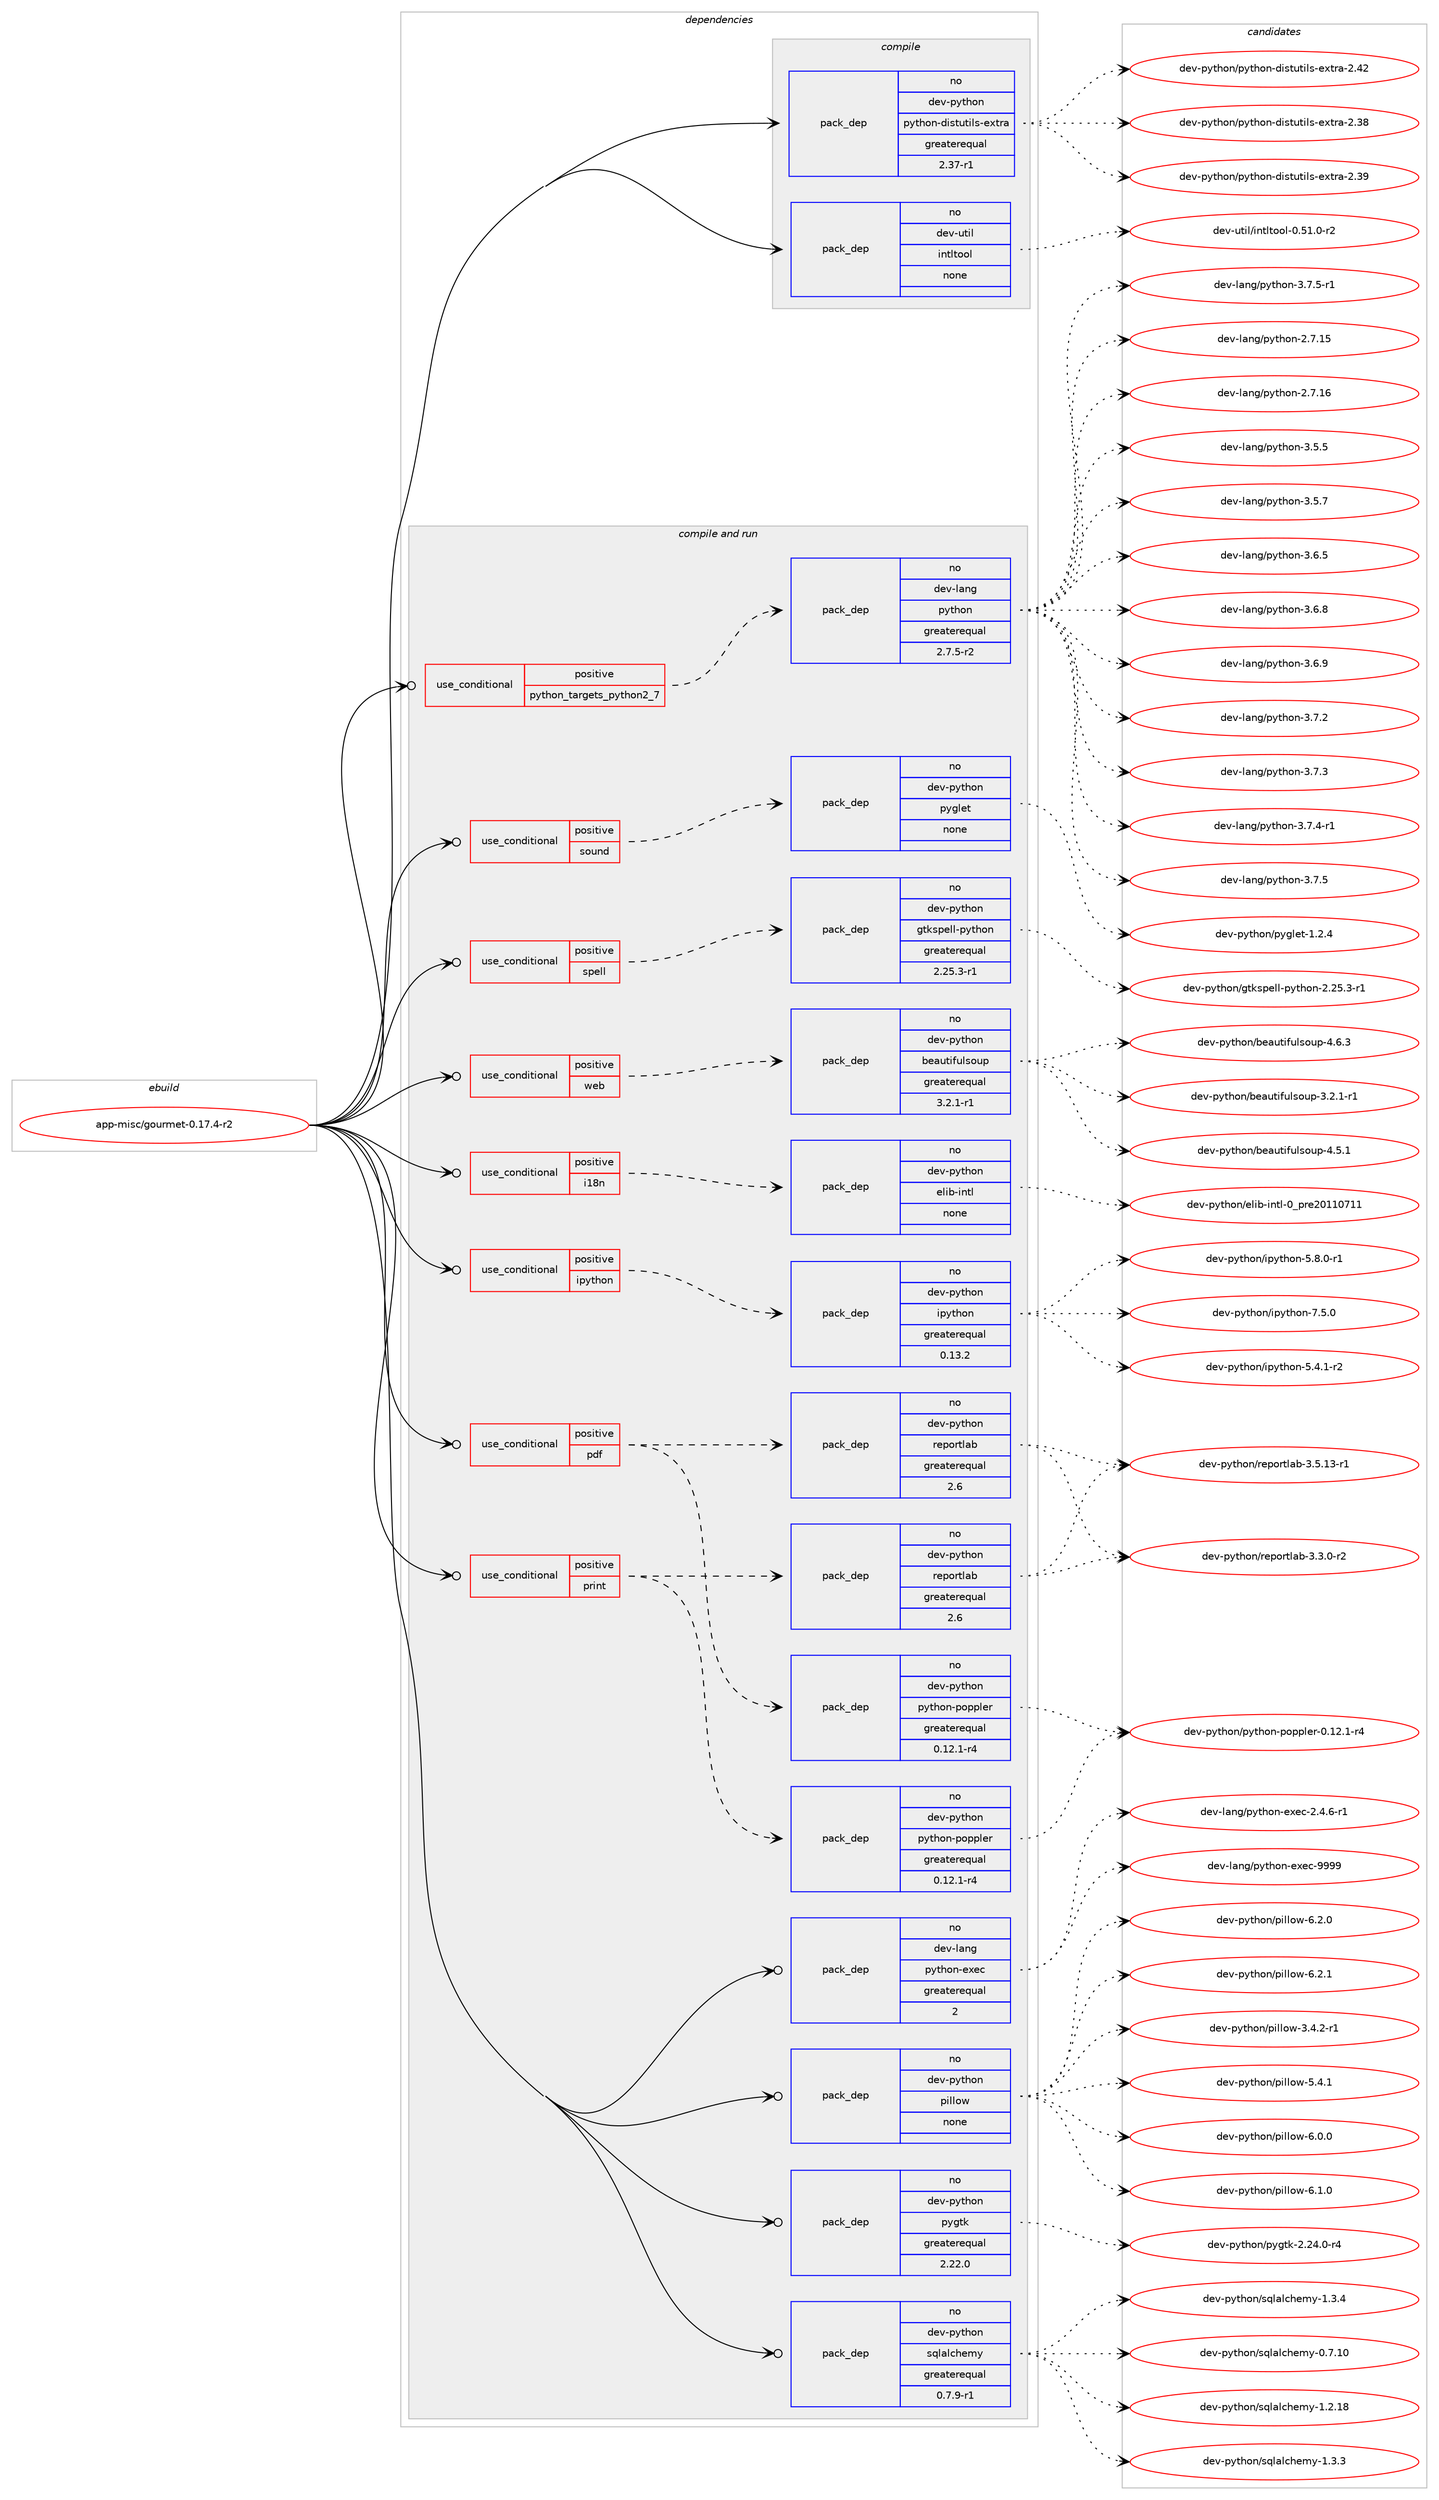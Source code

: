 digraph prolog {

# *************
# Graph options
# *************

newrank=true;
concentrate=true;
compound=true;
graph [rankdir=LR,fontname=Helvetica,fontsize=10,ranksep=1.5];#, ranksep=2.5, nodesep=0.2];
edge  [arrowhead=vee];
node  [fontname=Helvetica,fontsize=10];

# **********
# The ebuild
# **********

subgraph cluster_leftcol {
color=gray;
rank=same;
label=<<i>ebuild</i>>;
id [label="app-misc/gourmet-0.17.4-r2", color=red, width=4, href="../app-misc/gourmet-0.17.4-r2.svg"];
}

# ****************
# The dependencies
# ****************

subgraph cluster_midcol {
color=gray;
label=<<i>dependencies</i>>;
subgraph cluster_compile {
fillcolor="#eeeeee";
style=filled;
label=<<i>compile</i>>;
subgraph pack370584 {
dependency498639 [label=<<TABLE BORDER="0" CELLBORDER="1" CELLSPACING="0" CELLPADDING="4" WIDTH="220"><TR><TD ROWSPAN="6" CELLPADDING="30">pack_dep</TD></TR><TR><TD WIDTH="110">no</TD></TR><TR><TD>dev-python</TD></TR><TR><TD>python-distutils-extra</TD></TR><TR><TD>greaterequal</TD></TR><TR><TD>2.37-r1</TD></TR></TABLE>>, shape=none, color=blue];
}
id:e -> dependency498639:w [weight=20,style="solid",arrowhead="vee"];
subgraph pack370585 {
dependency498640 [label=<<TABLE BORDER="0" CELLBORDER="1" CELLSPACING="0" CELLPADDING="4" WIDTH="220"><TR><TD ROWSPAN="6" CELLPADDING="30">pack_dep</TD></TR><TR><TD WIDTH="110">no</TD></TR><TR><TD>dev-util</TD></TR><TR><TD>intltool</TD></TR><TR><TD>none</TD></TR><TR><TD></TD></TR></TABLE>>, shape=none, color=blue];
}
id:e -> dependency498640:w [weight=20,style="solid",arrowhead="vee"];
}
subgraph cluster_compileandrun {
fillcolor="#eeeeee";
style=filled;
label=<<i>compile and run</i>>;
subgraph cond119052 {
dependency498641 [label=<<TABLE BORDER="0" CELLBORDER="1" CELLSPACING="0" CELLPADDING="4"><TR><TD ROWSPAN="3" CELLPADDING="10">use_conditional</TD></TR><TR><TD>positive</TD></TR><TR><TD>i18n</TD></TR></TABLE>>, shape=none, color=red];
subgraph pack370586 {
dependency498642 [label=<<TABLE BORDER="0" CELLBORDER="1" CELLSPACING="0" CELLPADDING="4" WIDTH="220"><TR><TD ROWSPAN="6" CELLPADDING="30">pack_dep</TD></TR><TR><TD WIDTH="110">no</TD></TR><TR><TD>dev-python</TD></TR><TR><TD>elib-intl</TD></TR><TR><TD>none</TD></TR><TR><TD></TD></TR></TABLE>>, shape=none, color=blue];
}
dependency498641:e -> dependency498642:w [weight=20,style="dashed",arrowhead="vee"];
}
id:e -> dependency498641:w [weight=20,style="solid",arrowhead="odotvee"];
subgraph cond119053 {
dependency498643 [label=<<TABLE BORDER="0" CELLBORDER="1" CELLSPACING="0" CELLPADDING="4"><TR><TD ROWSPAN="3" CELLPADDING="10">use_conditional</TD></TR><TR><TD>positive</TD></TR><TR><TD>ipython</TD></TR></TABLE>>, shape=none, color=red];
subgraph pack370587 {
dependency498644 [label=<<TABLE BORDER="0" CELLBORDER="1" CELLSPACING="0" CELLPADDING="4" WIDTH="220"><TR><TD ROWSPAN="6" CELLPADDING="30">pack_dep</TD></TR><TR><TD WIDTH="110">no</TD></TR><TR><TD>dev-python</TD></TR><TR><TD>ipython</TD></TR><TR><TD>greaterequal</TD></TR><TR><TD>0.13.2</TD></TR></TABLE>>, shape=none, color=blue];
}
dependency498643:e -> dependency498644:w [weight=20,style="dashed",arrowhead="vee"];
}
id:e -> dependency498643:w [weight=20,style="solid",arrowhead="odotvee"];
subgraph cond119054 {
dependency498645 [label=<<TABLE BORDER="0" CELLBORDER="1" CELLSPACING="0" CELLPADDING="4"><TR><TD ROWSPAN="3" CELLPADDING="10">use_conditional</TD></TR><TR><TD>positive</TD></TR><TR><TD>pdf</TD></TR></TABLE>>, shape=none, color=red];
subgraph pack370588 {
dependency498646 [label=<<TABLE BORDER="0" CELLBORDER="1" CELLSPACING="0" CELLPADDING="4" WIDTH="220"><TR><TD ROWSPAN="6" CELLPADDING="30">pack_dep</TD></TR><TR><TD WIDTH="110">no</TD></TR><TR><TD>dev-python</TD></TR><TR><TD>reportlab</TD></TR><TR><TD>greaterequal</TD></TR><TR><TD>2.6</TD></TR></TABLE>>, shape=none, color=blue];
}
dependency498645:e -> dependency498646:w [weight=20,style="dashed",arrowhead="vee"];
subgraph pack370589 {
dependency498647 [label=<<TABLE BORDER="0" CELLBORDER="1" CELLSPACING="0" CELLPADDING="4" WIDTH="220"><TR><TD ROWSPAN="6" CELLPADDING="30">pack_dep</TD></TR><TR><TD WIDTH="110">no</TD></TR><TR><TD>dev-python</TD></TR><TR><TD>python-poppler</TD></TR><TR><TD>greaterequal</TD></TR><TR><TD>0.12.1-r4</TD></TR></TABLE>>, shape=none, color=blue];
}
dependency498645:e -> dependency498647:w [weight=20,style="dashed",arrowhead="vee"];
}
id:e -> dependency498645:w [weight=20,style="solid",arrowhead="odotvee"];
subgraph cond119055 {
dependency498648 [label=<<TABLE BORDER="0" CELLBORDER="1" CELLSPACING="0" CELLPADDING="4"><TR><TD ROWSPAN="3" CELLPADDING="10">use_conditional</TD></TR><TR><TD>positive</TD></TR><TR><TD>print</TD></TR></TABLE>>, shape=none, color=red];
subgraph pack370590 {
dependency498649 [label=<<TABLE BORDER="0" CELLBORDER="1" CELLSPACING="0" CELLPADDING="4" WIDTH="220"><TR><TD ROWSPAN="6" CELLPADDING="30">pack_dep</TD></TR><TR><TD WIDTH="110">no</TD></TR><TR><TD>dev-python</TD></TR><TR><TD>reportlab</TD></TR><TR><TD>greaterequal</TD></TR><TR><TD>2.6</TD></TR></TABLE>>, shape=none, color=blue];
}
dependency498648:e -> dependency498649:w [weight=20,style="dashed",arrowhead="vee"];
subgraph pack370591 {
dependency498650 [label=<<TABLE BORDER="0" CELLBORDER="1" CELLSPACING="0" CELLPADDING="4" WIDTH="220"><TR><TD ROWSPAN="6" CELLPADDING="30">pack_dep</TD></TR><TR><TD WIDTH="110">no</TD></TR><TR><TD>dev-python</TD></TR><TR><TD>python-poppler</TD></TR><TR><TD>greaterequal</TD></TR><TR><TD>0.12.1-r4</TD></TR></TABLE>>, shape=none, color=blue];
}
dependency498648:e -> dependency498650:w [weight=20,style="dashed",arrowhead="vee"];
}
id:e -> dependency498648:w [weight=20,style="solid",arrowhead="odotvee"];
subgraph cond119056 {
dependency498651 [label=<<TABLE BORDER="0" CELLBORDER="1" CELLSPACING="0" CELLPADDING="4"><TR><TD ROWSPAN="3" CELLPADDING="10">use_conditional</TD></TR><TR><TD>positive</TD></TR><TR><TD>python_targets_python2_7</TD></TR></TABLE>>, shape=none, color=red];
subgraph pack370592 {
dependency498652 [label=<<TABLE BORDER="0" CELLBORDER="1" CELLSPACING="0" CELLPADDING="4" WIDTH="220"><TR><TD ROWSPAN="6" CELLPADDING="30">pack_dep</TD></TR><TR><TD WIDTH="110">no</TD></TR><TR><TD>dev-lang</TD></TR><TR><TD>python</TD></TR><TR><TD>greaterequal</TD></TR><TR><TD>2.7.5-r2</TD></TR></TABLE>>, shape=none, color=blue];
}
dependency498651:e -> dependency498652:w [weight=20,style="dashed",arrowhead="vee"];
}
id:e -> dependency498651:w [weight=20,style="solid",arrowhead="odotvee"];
subgraph cond119057 {
dependency498653 [label=<<TABLE BORDER="0" CELLBORDER="1" CELLSPACING="0" CELLPADDING="4"><TR><TD ROWSPAN="3" CELLPADDING="10">use_conditional</TD></TR><TR><TD>positive</TD></TR><TR><TD>sound</TD></TR></TABLE>>, shape=none, color=red];
subgraph pack370593 {
dependency498654 [label=<<TABLE BORDER="0" CELLBORDER="1" CELLSPACING="0" CELLPADDING="4" WIDTH="220"><TR><TD ROWSPAN="6" CELLPADDING="30">pack_dep</TD></TR><TR><TD WIDTH="110">no</TD></TR><TR><TD>dev-python</TD></TR><TR><TD>pyglet</TD></TR><TR><TD>none</TD></TR><TR><TD></TD></TR></TABLE>>, shape=none, color=blue];
}
dependency498653:e -> dependency498654:w [weight=20,style="dashed",arrowhead="vee"];
}
id:e -> dependency498653:w [weight=20,style="solid",arrowhead="odotvee"];
subgraph cond119058 {
dependency498655 [label=<<TABLE BORDER="0" CELLBORDER="1" CELLSPACING="0" CELLPADDING="4"><TR><TD ROWSPAN="3" CELLPADDING="10">use_conditional</TD></TR><TR><TD>positive</TD></TR><TR><TD>spell</TD></TR></TABLE>>, shape=none, color=red];
subgraph pack370594 {
dependency498656 [label=<<TABLE BORDER="0" CELLBORDER="1" CELLSPACING="0" CELLPADDING="4" WIDTH="220"><TR><TD ROWSPAN="6" CELLPADDING="30">pack_dep</TD></TR><TR><TD WIDTH="110">no</TD></TR><TR><TD>dev-python</TD></TR><TR><TD>gtkspell-python</TD></TR><TR><TD>greaterequal</TD></TR><TR><TD>2.25.3-r1</TD></TR></TABLE>>, shape=none, color=blue];
}
dependency498655:e -> dependency498656:w [weight=20,style="dashed",arrowhead="vee"];
}
id:e -> dependency498655:w [weight=20,style="solid",arrowhead="odotvee"];
subgraph cond119059 {
dependency498657 [label=<<TABLE BORDER="0" CELLBORDER="1" CELLSPACING="0" CELLPADDING="4"><TR><TD ROWSPAN="3" CELLPADDING="10">use_conditional</TD></TR><TR><TD>positive</TD></TR><TR><TD>web</TD></TR></TABLE>>, shape=none, color=red];
subgraph pack370595 {
dependency498658 [label=<<TABLE BORDER="0" CELLBORDER="1" CELLSPACING="0" CELLPADDING="4" WIDTH="220"><TR><TD ROWSPAN="6" CELLPADDING="30">pack_dep</TD></TR><TR><TD WIDTH="110">no</TD></TR><TR><TD>dev-python</TD></TR><TR><TD>beautifulsoup</TD></TR><TR><TD>greaterequal</TD></TR><TR><TD>3.2.1-r1</TD></TR></TABLE>>, shape=none, color=blue];
}
dependency498657:e -> dependency498658:w [weight=20,style="dashed",arrowhead="vee"];
}
id:e -> dependency498657:w [weight=20,style="solid",arrowhead="odotvee"];
subgraph pack370596 {
dependency498659 [label=<<TABLE BORDER="0" CELLBORDER="1" CELLSPACING="0" CELLPADDING="4" WIDTH="220"><TR><TD ROWSPAN="6" CELLPADDING="30">pack_dep</TD></TR><TR><TD WIDTH="110">no</TD></TR><TR><TD>dev-lang</TD></TR><TR><TD>python-exec</TD></TR><TR><TD>greaterequal</TD></TR><TR><TD>2</TD></TR></TABLE>>, shape=none, color=blue];
}
id:e -> dependency498659:w [weight=20,style="solid",arrowhead="odotvee"];
subgraph pack370597 {
dependency498660 [label=<<TABLE BORDER="0" CELLBORDER="1" CELLSPACING="0" CELLPADDING="4" WIDTH="220"><TR><TD ROWSPAN="6" CELLPADDING="30">pack_dep</TD></TR><TR><TD WIDTH="110">no</TD></TR><TR><TD>dev-python</TD></TR><TR><TD>pillow</TD></TR><TR><TD>none</TD></TR><TR><TD></TD></TR></TABLE>>, shape=none, color=blue];
}
id:e -> dependency498660:w [weight=20,style="solid",arrowhead="odotvee"];
subgraph pack370598 {
dependency498661 [label=<<TABLE BORDER="0" CELLBORDER="1" CELLSPACING="0" CELLPADDING="4" WIDTH="220"><TR><TD ROWSPAN="6" CELLPADDING="30">pack_dep</TD></TR><TR><TD WIDTH="110">no</TD></TR><TR><TD>dev-python</TD></TR><TR><TD>pygtk</TD></TR><TR><TD>greaterequal</TD></TR><TR><TD>2.22.0</TD></TR></TABLE>>, shape=none, color=blue];
}
id:e -> dependency498661:w [weight=20,style="solid",arrowhead="odotvee"];
subgraph pack370599 {
dependency498662 [label=<<TABLE BORDER="0" CELLBORDER="1" CELLSPACING="0" CELLPADDING="4" WIDTH="220"><TR><TD ROWSPAN="6" CELLPADDING="30">pack_dep</TD></TR><TR><TD WIDTH="110">no</TD></TR><TR><TD>dev-python</TD></TR><TR><TD>sqlalchemy</TD></TR><TR><TD>greaterequal</TD></TR><TR><TD>0.7.9-r1</TD></TR></TABLE>>, shape=none, color=blue];
}
id:e -> dependency498662:w [weight=20,style="solid",arrowhead="odotvee"];
}
subgraph cluster_run {
fillcolor="#eeeeee";
style=filled;
label=<<i>run</i>>;
}
}

# **************
# The candidates
# **************

subgraph cluster_choices {
rank=same;
color=gray;
label=<<i>candidates</i>>;

subgraph choice370584 {
color=black;
nodesep=1;
choice10010111845112121116104111110471121211161041111104510010511511611711610510811545101120116114974550465156 [label="dev-python/python-distutils-extra-2.38", color=red, width=4,href="../dev-python/python-distutils-extra-2.38.svg"];
choice10010111845112121116104111110471121211161041111104510010511511611711610510811545101120116114974550465157 [label="dev-python/python-distutils-extra-2.39", color=red, width=4,href="../dev-python/python-distutils-extra-2.39.svg"];
choice10010111845112121116104111110471121211161041111104510010511511611711610510811545101120116114974550465250 [label="dev-python/python-distutils-extra-2.42", color=red, width=4,href="../dev-python/python-distutils-extra-2.42.svg"];
dependency498639:e -> choice10010111845112121116104111110471121211161041111104510010511511611711610510811545101120116114974550465156:w [style=dotted,weight="100"];
dependency498639:e -> choice10010111845112121116104111110471121211161041111104510010511511611711610510811545101120116114974550465157:w [style=dotted,weight="100"];
dependency498639:e -> choice10010111845112121116104111110471121211161041111104510010511511611711610510811545101120116114974550465250:w [style=dotted,weight="100"];
}
subgraph choice370585 {
color=black;
nodesep=1;
choice1001011184511711610510847105110116108116111111108454846534946484511450 [label="dev-util/intltool-0.51.0-r2", color=red, width=4,href="../dev-util/intltool-0.51.0-r2.svg"];
dependency498640:e -> choice1001011184511711610510847105110116108116111111108454846534946484511450:w [style=dotted,weight="100"];
}
subgraph choice370586 {
color=black;
nodesep=1;
choice100101118451121211161041111104710110810598451051101161084548951121141015048494948554949 [label="dev-python/elib-intl-0_pre20110711", color=red, width=4,href="../dev-python/elib-intl-0_pre20110711.svg"];
dependency498642:e -> choice100101118451121211161041111104710110810598451051101161084548951121141015048494948554949:w [style=dotted,weight="100"];
}
subgraph choice370587 {
color=black;
nodesep=1;
choice10010111845112121116104111110471051121211161041111104553465246494511450 [label="dev-python/ipython-5.4.1-r2", color=red, width=4,href="../dev-python/ipython-5.4.1-r2.svg"];
choice10010111845112121116104111110471051121211161041111104553465646484511449 [label="dev-python/ipython-5.8.0-r1", color=red, width=4,href="../dev-python/ipython-5.8.0-r1.svg"];
choice1001011184511212111610411111047105112121116104111110455546534648 [label="dev-python/ipython-7.5.0", color=red, width=4,href="../dev-python/ipython-7.5.0.svg"];
dependency498644:e -> choice10010111845112121116104111110471051121211161041111104553465246494511450:w [style=dotted,weight="100"];
dependency498644:e -> choice10010111845112121116104111110471051121211161041111104553465646484511449:w [style=dotted,weight="100"];
dependency498644:e -> choice1001011184511212111610411111047105112121116104111110455546534648:w [style=dotted,weight="100"];
}
subgraph choice370588 {
color=black;
nodesep=1;
choice100101118451121211161041111104711410111211111411610897984551465146484511450 [label="dev-python/reportlab-3.3.0-r2", color=red, width=4,href="../dev-python/reportlab-3.3.0-r2.svg"];
choice10010111845112121116104111110471141011121111141161089798455146534649514511449 [label="dev-python/reportlab-3.5.13-r1", color=red, width=4,href="../dev-python/reportlab-3.5.13-r1.svg"];
dependency498646:e -> choice100101118451121211161041111104711410111211111411610897984551465146484511450:w [style=dotted,weight="100"];
dependency498646:e -> choice10010111845112121116104111110471141011121111141161089798455146534649514511449:w [style=dotted,weight="100"];
}
subgraph choice370589 {
color=black;
nodesep=1;
choice100101118451121211161041111104711212111610411111045112111112112108101114454846495046494511452 [label="dev-python/python-poppler-0.12.1-r4", color=red, width=4,href="../dev-python/python-poppler-0.12.1-r4.svg"];
dependency498647:e -> choice100101118451121211161041111104711212111610411111045112111112112108101114454846495046494511452:w [style=dotted,weight="100"];
}
subgraph choice370590 {
color=black;
nodesep=1;
choice100101118451121211161041111104711410111211111411610897984551465146484511450 [label="dev-python/reportlab-3.3.0-r2", color=red, width=4,href="../dev-python/reportlab-3.3.0-r2.svg"];
choice10010111845112121116104111110471141011121111141161089798455146534649514511449 [label="dev-python/reportlab-3.5.13-r1", color=red, width=4,href="../dev-python/reportlab-3.5.13-r1.svg"];
dependency498649:e -> choice100101118451121211161041111104711410111211111411610897984551465146484511450:w [style=dotted,weight="100"];
dependency498649:e -> choice10010111845112121116104111110471141011121111141161089798455146534649514511449:w [style=dotted,weight="100"];
}
subgraph choice370591 {
color=black;
nodesep=1;
choice100101118451121211161041111104711212111610411111045112111112112108101114454846495046494511452 [label="dev-python/python-poppler-0.12.1-r4", color=red, width=4,href="../dev-python/python-poppler-0.12.1-r4.svg"];
dependency498650:e -> choice100101118451121211161041111104711212111610411111045112111112112108101114454846495046494511452:w [style=dotted,weight="100"];
}
subgraph choice370592 {
color=black;
nodesep=1;
choice10010111845108971101034711212111610411111045504655464953 [label="dev-lang/python-2.7.15", color=red, width=4,href="../dev-lang/python-2.7.15.svg"];
choice10010111845108971101034711212111610411111045504655464954 [label="dev-lang/python-2.7.16", color=red, width=4,href="../dev-lang/python-2.7.16.svg"];
choice100101118451089711010347112121116104111110455146534653 [label="dev-lang/python-3.5.5", color=red, width=4,href="../dev-lang/python-3.5.5.svg"];
choice100101118451089711010347112121116104111110455146534655 [label="dev-lang/python-3.5.7", color=red, width=4,href="../dev-lang/python-3.5.7.svg"];
choice100101118451089711010347112121116104111110455146544653 [label="dev-lang/python-3.6.5", color=red, width=4,href="../dev-lang/python-3.6.5.svg"];
choice100101118451089711010347112121116104111110455146544656 [label="dev-lang/python-3.6.8", color=red, width=4,href="../dev-lang/python-3.6.8.svg"];
choice100101118451089711010347112121116104111110455146544657 [label="dev-lang/python-3.6.9", color=red, width=4,href="../dev-lang/python-3.6.9.svg"];
choice100101118451089711010347112121116104111110455146554650 [label="dev-lang/python-3.7.2", color=red, width=4,href="../dev-lang/python-3.7.2.svg"];
choice100101118451089711010347112121116104111110455146554651 [label="dev-lang/python-3.7.3", color=red, width=4,href="../dev-lang/python-3.7.3.svg"];
choice1001011184510897110103471121211161041111104551465546524511449 [label="dev-lang/python-3.7.4-r1", color=red, width=4,href="../dev-lang/python-3.7.4-r1.svg"];
choice100101118451089711010347112121116104111110455146554653 [label="dev-lang/python-3.7.5", color=red, width=4,href="../dev-lang/python-3.7.5.svg"];
choice1001011184510897110103471121211161041111104551465546534511449 [label="dev-lang/python-3.7.5-r1", color=red, width=4,href="../dev-lang/python-3.7.5-r1.svg"];
dependency498652:e -> choice10010111845108971101034711212111610411111045504655464953:w [style=dotted,weight="100"];
dependency498652:e -> choice10010111845108971101034711212111610411111045504655464954:w [style=dotted,weight="100"];
dependency498652:e -> choice100101118451089711010347112121116104111110455146534653:w [style=dotted,weight="100"];
dependency498652:e -> choice100101118451089711010347112121116104111110455146534655:w [style=dotted,weight="100"];
dependency498652:e -> choice100101118451089711010347112121116104111110455146544653:w [style=dotted,weight="100"];
dependency498652:e -> choice100101118451089711010347112121116104111110455146544656:w [style=dotted,weight="100"];
dependency498652:e -> choice100101118451089711010347112121116104111110455146544657:w [style=dotted,weight="100"];
dependency498652:e -> choice100101118451089711010347112121116104111110455146554650:w [style=dotted,weight="100"];
dependency498652:e -> choice100101118451089711010347112121116104111110455146554651:w [style=dotted,weight="100"];
dependency498652:e -> choice1001011184510897110103471121211161041111104551465546524511449:w [style=dotted,weight="100"];
dependency498652:e -> choice100101118451089711010347112121116104111110455146554653:w [style=dotted,weight="100"];
dependency498652:e -> choice1001011184510897110103471121211161041111104551465546534511449:w [style=dotted,weight="100"];
}
subgraph choice370593 {
color=black;
nodesep=1;
choice1001011184511212111610411111047112121103108101116454946504652 [label="dev-python/pyglet-1.2.4", color=red, width=4,href="../dev-python/pyglet-1.2.4.svg"];
dependency498654:e -> choice1001011184511212111610411111047112121103108101116454946504652:w [style=dotted,weight="100"];
}
subgraph choice370594 {
color=black;
nodesep=1;
choice100101118451121211161041111104710311610711511210110810845112121116104111110455046505346514511449 [label="dev-python/gtkspell-python-2.25.3-r1", color=red, width=4,href="../dev-python/gtkspell-python-2.25.3-r1.svg"];
dependency498656:e -> choice100101118451121211161041111104710311610711511210110810845112121116104111110455046505346514511449:w [style=dotted,weight="100"];
}
subgraph choice370595 {
color=black;
nodesep=1;
choice100101118451121211161041111104798101971171161051021171081151111171124551465046494511449 [label="dev-python/beautifulsoup-3.2.1-r1", color=red, width=4,href="../dev-python/beautifulsoup-3.2.1-r1.svg"];
choice10010111845112121116104111110479810197117116105102117108115111117112455246534649 [label="dev-python/beautifulsoup-4.5.1", color=red, width=4,href="../dev-python/beautifulsoup-4.5.1.svg"];
choice10010111845112121116104111110479810197117116105102117108115111117112455246544651 [label="dev-python/beautifulsoup-4.6.3", color=red, width=4,href="../dev-python/beautifulsoup-4.6.3.svg"];
dependency498658:e -> choice100101118451121211161041111104798101971171161051021171081151111171124551465046494511449:w [style=dotted,weight="100"];
dependency498658:e -> choice10010111845112121116104111110479810197117116105102117108115111117112455246534649:w [style=dotted,weight="100"];
dependency498658:e -> choice10010111845112121116104111110479810197117116105102117108115111117112455246544651:w [style=dotted,weight="100"];
}
subgraph choice370596 {
color=black;
nodesep=1;
choice10010111845108971101034711212111610411111045101120101994550465246544511449 [label="dev-lang/python-exec-2.4.6-r1", color=red, width=4,href="../dev-lang/python-exec-2.4.6-r1.svg"];
choice10010111845108971101034711212111610411111045101120101994557575757 [label="dev-lang/python-exec-9999", color=red, width=4,href="../dev-lang/python-exec-9999.svg"];
dependency498659:e -> choice10010111845108971101034711212111610411111045101120101994550465246544511449:w [style=dotted,weight="100"];
dependency498659:e -> choice10010111845108971101034711212111610411111045101120101994557575757:w [style=dotted,weight="100"];
}
subgraph choice370597 {
color=black;
nodesep=1;
choice10010111845112121116104111110471121051081081111194551465246504511449 [label="dev-python/pillow-3.4.2-r1", color=red, width=4,href="../dev-python/pillow-3.4.2-r1.svg"];
choice1001011184511212111610411111047112105108108111119455346524649 [label="dev-python/pillow-5.4.1", color=red, width=4,href="../dev-python/pillow-5.4.1.svg"];
choice1001011184511212111610411111047112105108108111119455446484648 [label="dev-python/pillow-6.0.0", color=red, width=4,href="../dev-python/pillow-6.0.0.svg"];
choice1001011184511212111610411111047112105108108111119455446494648 [label="dev-python/pillow-6.1.0", color=red, width=4,href="../dev-python/pillow-6.1.0.svg"];
choice1001011184511212111610411111047112105108108111119455446504648 [label="dev-python/pillow-6.2.0", color=red, width=4,href="../dev-python/pillow-6.2.0.svg"];
choice1001011184511212111610411111047112105108108111119455446504649 [label="dev-python/pillow-6.2.1", color=red, width=4,href="../dev-python/pillow-6.2.1.svg"];
dependency498660:e -> choice10010111845112121116104111110471121051081081111194551465246504511449:w [style=dotted,weight="100"];
dependency498660:e -> choice1001011184511212111610411111047112105108108111119455346524649:w [style=dotted,weight="100"];
dependency498660:e -> choice1001011184511212111610411111047112105108108111119455446484648:w [style=dotted,weight="100"];
dependency498660:e -> choice1001011184511212111610411111047112105108108111119455446494648:w [style=dotted,weight="100"];
dependency498660:e -> choice1001011184511212111610411111047112105108108111119455446504648:w [style=dotted,weight="100"];
dependency498660:e -> choice1001011184511212111610411111047112105108108111119455446504649:w [style=dotted,weight="100"];
}
subgraph choice370598 {
color=black;
nodesep=1;
choice1001011184511212111610411111047112121103116107455046505246484511452 [label="dev-python/pygtk-2.24.0-r4", color=red, width=4,href="../dev-python/pygtk-2.24.0-r4.svg"];
dependency498661:e -> choice1001011184511212111610411111047112121103116107455046505246484511452:w [style=dotted,weight="100"];
}
subgraph choice370599 {
color=black;
nodesep=1;
choice1001011184511212111610411111047115113108971089910410110912145484655464948 [label="dev-python/sqlalchemy-0.7.10", color=red, width=4,href="../dev-python/sqlalchemy-0.7.10.svg"];
choice1001011184511212111610411111047115113108971089910410110912145494650464956 [label="dev-python/sqlalchemy-1.2.18", color=red, width=4,href="../dev-python/sqlalchemy-1.2.18.svg"];
choice10010111845112121116104111110471151131089710899104101109121454946514651 [label="dev-python/sqlalchemy-1.3.3", color=red, width=4,href="../dev-python/sqlalchemy-1.3.3.svg"];
choice10010111845112121116104111110471151131089710899104101109121454946514652 [label="dev-python/sqlalchemy-1.3.4", color=red, width=4,href="../dev-python/sqlalchemy-1.3.4.svg"];
dependency498662:e -> choice1001011184511212111610411111047115113108971089910410110912145484655464948:w [style=dotted,weight="100"];
dependency498662:e -> choice1001011184511212111610411111047115113108971089910410110912145494650464956:w [style=dotted,weight="100"];
dependency498662:e -> choice10010111845112121116104111110471151131089710899104101109121454946514651:w [style=dotted,weight="100"];
dependency498662:e -> choice10010111845112121116104111110471151131089710899104101109121454946514652:w [style=dotted,weight="100"];
}
}

}
